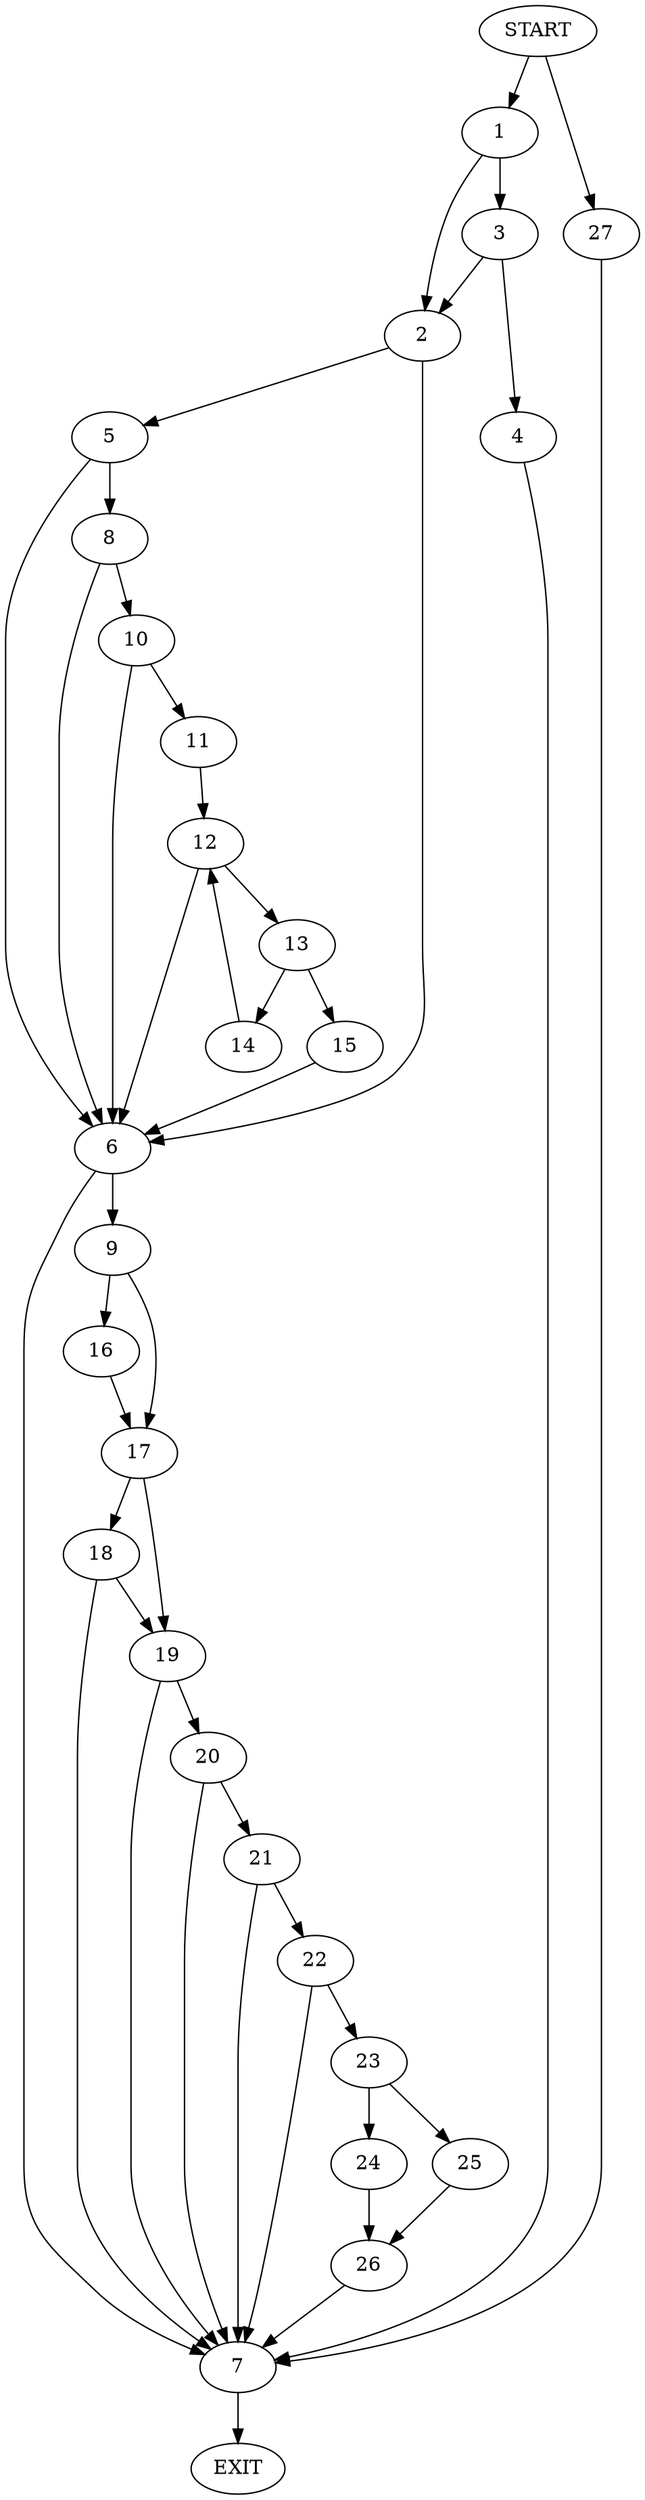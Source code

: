 digraph {
0 [label="START"]
28 [label="EXIT"]
0 -> 1
1 -> 2
1 -> 3
3 -> 4
3 -> 2
2 -> 5
2 -> 6
4 -> 7
7 -> 28
5 -> 6
5 -> 8
6 -> 7
6 -> 9
8 -> 6
8 -> 10
10 -> 6
10 -> 11
11 -> 12
12 -> 13
12 -> 6
13 -> 14
13 -> 15
15 -> 6
14 -> 12
9 -> 16
9 -> 17
16 -> 17
17 -> 18
17 -> 19
19 -> 7
19 -> 20
18 -> 7
18 -> 19
20 -> 21
20 -> 7
21 -> 7
21 -> 22
22 -> 7
22 -> 23
23 -> 24
23 -> 25
25 -> 26
24 -> 26
26 -> 7
0 -> 27
27 -> 7
}

